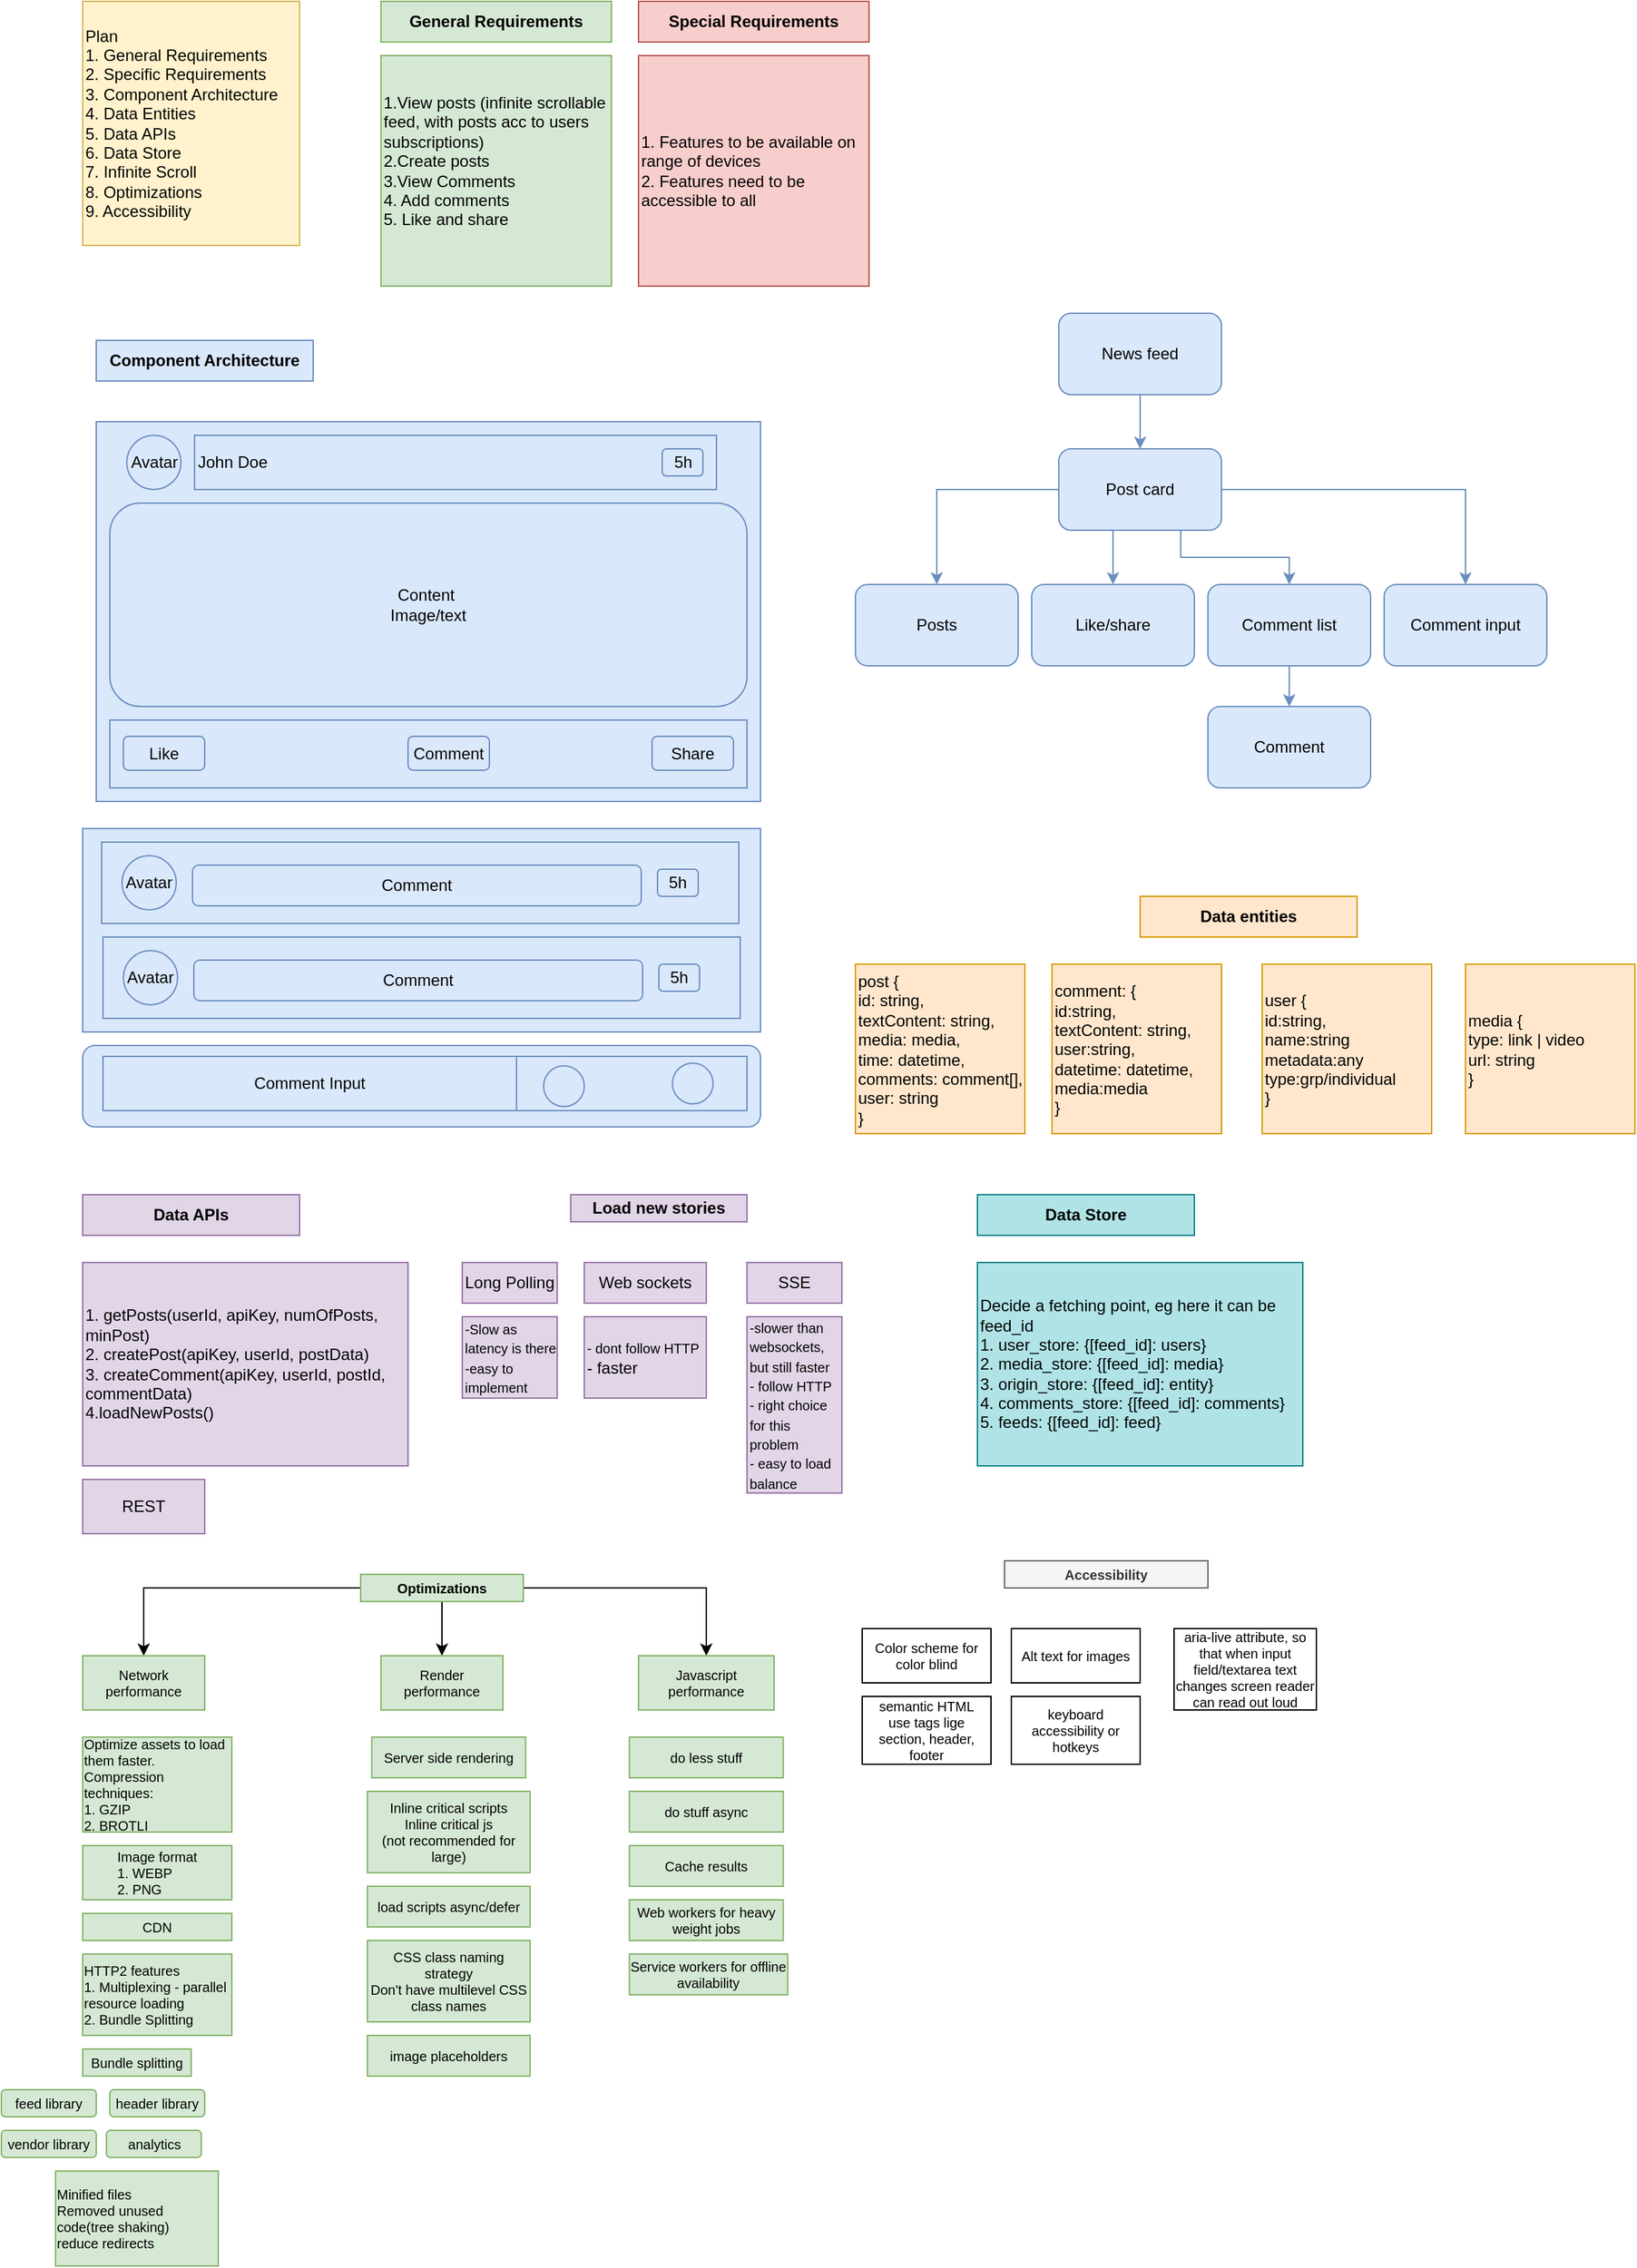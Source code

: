 <mxfile version="18.1.2" type="github">
  <diagram id="pV1UsLXD76Uy4-o15l10" name="Page-1">
    <mxGraphModel dx="574" dy="319" grid="1" gridSize="10" guides="1" tooltips="1" connect="1" arrows="1" fold="1" page="1" pageScale="1" pageWidth="850" pageHeight="1100" math="0" shadow="0">
      <root>
        <mxCell id="0" />
        <mxCell id="1" parent="0" />
        <mxCell id="sOp1A83OYoMBxLgUxcqA-18" value="" style="rounded=0;whiteSpace=wrap;html=1;fillColor=#dae8fc;strokeColor=#6c8ebf;" vertex="1" parent="1">
          <mxGeometry x="70" y="650" width="500" height="150" as="geometry" />
        </mxCell>
        <mxCell id="sOp1A83OYoMBxLgUxcqA-24" value="" style="rounded=0;whiteSpace=wrap;html=1;fillColor=#dae8fc;strokeColor=#6c8ebf;" vertex="1" parent="1">
          <mxGeometry x="84" y="660" width="470" height="60" as="geometry" />
        </mxCell>
        <mxCell id="sOp1A83OYoMBxLgUxcqA-1" value="Plan&lt;br&gt;1. General Requirements&lt;br&gt;2. Specific Requirements&lt;br&gt;3. Component Architecture&lt;br&gt;4. Data Entities&lt;br&gt;5. Data APIs&lt;br&gt;6. Data Store&lt;br&gt;7. Infinite Scroll&lt;br&gt;8. Optimizations&lt;br&gt;9. Accessibility" style="rounded=0;whiteSpace=wrap;html=1;align=left;fillColor=#fff2cc;strokeColor=#d6b656;" vertex="1" parent="1">
          <mxGeometry x="70" y="40" width="160" height="180" as="geometry" />
        </mxCell>
        <mxCell id="sOp1A83OYoMBxLgUxcqA-2" value="&lt;b&gt;General Requirements&lt;/b&gt;" style="rounded=0;whiteSpace=wrap;html=1;fillColor=#d5e8d4;strokeColor=#82b366;" vertex="1" parent="1">
          <mxGeometry x="290" y="40" width="170" height="30" as="geometry" />
        </mxCell>
        <mxCell id="sOp1A83OYoMBxLgUxcqA-3" value="1.View posts (infinite scrollable feed, with posts acc to users subscriptions)&lt;br&gt;&lt;div style=&quot;&quot;&gt;&lt;span style=&quot;background-color: initial;&quot;&gt;2.Create posts&lt;/span&gt;&lt;/div&gt;&lt;div style=&quot;&quot;&gt;&lt;span style=&quot;background-color: initial;&quot;&gt;3.View Comments&lt;/span&gt;&lt;/div&gt;&lt;div style=&quot;&quot;&gt;&lt;span style=&quot;background-color: initial;&quot;&gt;4. Add comments&lt;/span&gt;&lt;/div&gt;&lt;div style=&quot;&quot;&gt;&lt;span style=&quot;background-color: initial;&quot;&gt;5. Like and share&lt;/span&gt;&lt;/div&gt;&lt;div style=&quot;&quot;&gt;&lt;span style=&quot;background-color: initial;&quot;&gt;&lt;br&gt;&lt;/span&gt;&lt;/div&gt;" style="rounded=0;whiteSpace=wrap;html=1;align=left;fillColor=#d5e8d4;strokeColor=#82b366;" vertex="1" parent="1">
          <mxGeometry x="290" y="80" width="170" height="170" as="geometry" />
        </mxCell>
        <mxCell id="sOp1A83OYoMBxLgUxcqA-4" value="&lt;b&gt;Special Requirements&lt;/b&gt;" style="rounded=0;whiteSpace=wrap;html=1;fillColor=#f8cecc;strokeColor=#b85450;" vertex="1" parent="1">
          <mxGeometry x="480" y="40" width="170" height="30" as="geometry" />
        </mxCell>
        <mxCell id="sOp1A83OYoMBxLgUxcqA-5" value="1. Features to be available on range of devices&lt;br&gt;2. Features need to be accessible to all" style="rounded=0;whiteSpace=wrap;html=1;align=left;fillColor=#f8cecc;strokeColor=#b85450;" vertex="1" parent="1">
          <mxGeometry x="480" y="80" width="170" height="170" as="geometry" />
        </mxCell>
        <mxCell id="sOp1A83OYoMBxLgUxcqA-6" value="&lt;b&gt;Component Architecture&lt;/b&gt;" style="rounded=0;whiteSpace=wrap;html=1;fillColor=#dae8fc;strokeColor=#6c8ebf;" vertex="1" parent="1">
          <mxGeometry x="80" y="290" width="160" height="30" as="geometry" />
        </mxCell>
        <mxCell id="sOp1A83OYoMBxLgUxcqA-7" value="" style="rounded=0;whiteSpace=wrap;html=1;fillColor=#dae8fc;strokeColor=#6c8ebf;" vertex="1" parent="1">
          <mxGeometry x="80" y="350" width="490" height="280" as="geometry" />
        </mxCell>
        <mxCell id="sOp1A83OYoMBxLgUxcqA-9" value="Avatar" style="ellipse;whiteSpace=wrap;html=1;aspect=fixed;fillColor=#dae8fc;strokeColor=#6c8ebf;" vertex="1" parent="1">
          <mxGeometry x="99" y="670" width="40" height="40" as="geometry" />
        </mxCell>
        <mxCell id="sOp1A83OYoMBxLgUxcqA-11" value="5h" style="rounded=1;whiteSpace=wrap;html=1;fillColor=#dae8fc;strokeColor=#6c8ebf;" vertex="1" parent="1">
          <mxGeometry x="494" y="680" width="30" height="20" as="geometry" />
        </mxCell>
        <mxCell id="sOp1A83OYoMBxLgUxcqA-12" value="Content&amp;nbsp;&lt;br&gt;Image/text" style="rounded=1;whiteSpace=wrap;html=1;fillColor=#dae8fc;strokeColor=#6c8ebf;" vertex="1" parent="1">
          <mxGeometry x="90" y="410" width="470" height="150" as="geometry" />
        </mxCell>
        <mxCell id="sOp1A83OYoMBxLgUxcqA-14" value="" style="rounded=0;whiteSpace=wrap;html=1;fillColor=#dae8fc;strokeColor=#6c8ebf;" vertex="1" parent="1">
          <mxGeometry x="90" y="570" width="470" height="50" as="geometry" />
        </mxCell>
        <mxCell id="sOp1A83OYoMBxLgUxcqA-15" value="Like" style="rounded=1;whiteSpace=wrap;html=1;fillColor=#dae8fc;strokeColor=#6c8ebf;" vertex="1" parent="1">
          <mxGeometry x="100" y="582" width="60" height="25" as="geometry" />
        </mxCell>
        <mxCell id="sOp1A83OYoMBxLgUxcqA-16" value="Comment" style="rounded=1;whiteSpace=wrap;html=1;fillColor=#dae8fc;strokeColor=#6c8ebf;" vertex="1" parent="1">
          <mxGeometry x="310" y="582" width="60" height="25" as="geometry" />
        </mxCell>
        <mxCell id="sOp1A83OYoMBxLgUxcqA-17" value="Share" style="rounded=1;whiteSpace=wrap;html=1;fillColor=#dae8fc;strokeColor=#6c8ebf;" vertex="1" parent="1">
          <mxGeometry x="490" y="582" width="60" height="25" as="geometry" />
        </mxCell>
        <mxCell id="sOp1A83OYoMBxLgUxcqA-19" value="Comment" style="rounded=1;whiteSpace=wrap;html=1;fillColor=#dae8fc;strokeColor=#6c8ebf;" vertex="1" parent="1">
          <mxGeometry x="151" y="677" width="331" height="30" as="geometry" />
        </mxCell>
        <mxCell id="sOp1A83OYoMBxLgUxcqA-35" value="Avatar" style="ellipse;whiteSpace=wrap;html=1;aspect=fixed;fillColor=#dae8fc;strokeColor=#6c8ebf;" vertex="1" parent="1">
          <mxGeometry x="102.5" y="360" width="40" height="40" as="geometry" />
        </mxCell>
        <mxCell id="sOp1A83OYoMBxLgUxcqA-36" value="John Doe" style="rounded=0;whiteSpace=wrap;html=1;align=left;fillColor=#dae8fc;strokeColor=#6c8ebf;" vertex="1" parent="1">
          <mxGeometry x="152.5" y="360" width="385" height="40" as="geometry" />
        </mxCell>
        <mxCell id="sOp1A83OYoMBxLgUxcqA-37" value="5h" style="rounded=1;whiteSpace=wrap;html=1;fillColor=#dae8fc;strokeColor=#6c8ebf;" vertex="1" parent="1">
          <mxGeometry x="497.5" y="370" width="30" height="20" as="geometry" />
        </mxCell>
        <mxCell id="sOp1A83OYoMBxLgUxcqA-38" value="" style="rounded=0;whiteSpace=wrap;html=1;fillColor=#dae8fc;strokeColor=#6c8ebf;" vertex="1" parent="1">
          <mxGeometry x="85" y="730" width="470" height="60" as="geometry" />
        </mxCell>
        <mxCell id="sOp1A83OYoMBxLgUxcqA-39" value="Avatar" style="ellipse;whiteSpace=wrap;html=1;aspect=fixed;fillColor=#dae8fc;strokeColor=#6c8ebf;" vertex="1" parent="1">
          <mxGeometry x="100" y="740" width="40" height="40" as="geometry" />
        </mxCell>
        <mxCell id="sOp1A83OYoMBxLgUxcqA-40" value="5h" style="rounded=1;whiteSpace=wrap;html=1;fillColor=#dae8fc;strokeColor=#6c8ebf;" vertex="1" parent="1">
          <mxGeometry x="495" y="750" width="30" height="20" as="geometry" />
        </mxCell>
        <mxCell id="sOp1A83OYoMBxLgUxcqA-41" value="Comment" style="rounded=1;whiteSpace=wrap;html=1;fillColor=#dae8fc;strokeColor=#6c8ebf;" vertex="1" parent="1">
          <mxGeometry x="152" y="747" width="331" height="30" as="geometry" />
        </mxCell>
        <mxCell id="sOp1A83OYoMBxLgUxcqA-42" value="" style="rounded=1;whiteSpace=wrap;html=1;fillColor=#dae8fc;strokeColor=#6c8ebf;" vertex="1" parent="1">
          <mxGeometry x="70" y="810" width="500" height="60" as="geometry" />
        </mxCell>
        <mxCell id="sOp1A83OYoMBxLgUxcqA-43" value="Comment Input" style="rounded=0;whiteSpace=wrap;html=1;fillColor=#dae8fc;strokeColor=#6c8ebf;" vertex="1" parent="1">
          <mxGeometry x="85" y="818" width="305" height="40" as="geometry" />
        </mxCell>
        <mxCell id="sOp1A83OYoMBxLgUxcqA-44" value="" style="rounded=0;whiteSpace=wrap;html=1;fillColor=#dae8fc;strokeColor=#6c8ebf;" vertex="1" parent="1">
          <mxGeometry x="390" y="818" width="170" height="40" as="geometry" />
        </mxCell>
        <mxCell id="sOp1A83OYoMBxLgUxcqA-45" value="" style="ellipse;whiteSpace=wrap;html=1;aspect=fixed;fillColor=#dae8fc;strokeColor=#6c8ebf;" vertex="1" parent="1">
          <mxGeometry x="410" y="825" width="30" height="30" as="geometry" />
        </mxCell>
        <mxCell id="sOp1A83OYoMBxLgUxcqA-46" value="" style="ellipse;whiteSpace=wrap;html=1;aspect=fixed;fillColor=#dae8fc;strokeColor=#6c8ebf;" vertex="1" parent="1">
          <mxGeometry x="505" y="823" width="30" height="30" as="geometry" />
        </mxCell>
        <mxCell id="sOp1A83OYoMBxLgUxcqA-55" style="edgeStyle=orthogonalEdgeStyle;rounded=0;orthogonalLoop=1;jettySize=auto;html=1;fillColor=#dae8fc;strokeColor=#6c8ebf;" edge="1" parent="1" source="sOp1A83OYoMBxLgUxcqA-47" target="sOp1A83OYoMBxLgUxcqA-52">
          <mxGeometry relative="1" as="geometry" />
        </mxCell>
        <mxCell id="sOp1A83OYoMBxLgUxcqA-57" style="edgeStyle=orthogonalEdgeStyle;rounded=0;orthogonalLoop=1;jettySize=auto;html=1;entryX=0.5;entryY=0;entryDx=0;entryDy=0;fillColor=#dae8fc;strokeColor=#6c8ebf;" edge="1" parent="1" source="sOp1A83OYoMBxLgUxcqA-47" target="sOp1A83OYoMBxLgUxcqA-54">
          <mxGeometry relative="1" as="geometry" />
        </mxCell>
        <mxCell id="sOp1A83OYoMBxLgUxcqA-62" style="edgeStyle=orthogonalEdgeStyle;rounded=0;orthogonalLoop=1;jettySize=auto;html=1;entryX=0.5;entryY=0;entryDx=0;entryDy=0;fillColor=#dae8fc;strokeColor=#6c8ebf;" edge="1" parent="1" source="sOp1A83OYoMBxLgUxcqA-47" target="sOp1A83OYoMBxLgUxcqA-53">
          <mxGeometry relative="1" as="geometry">
            <Array as="points">
              <mxPoint x="880" y="450" />
              <mxPoint x="960" y="450" />
            </Array>
          </mxGeometry>
        </mxCell>
        <mxCell id="sOp1A83OYoMBxLgUxcqA-64" value="" style="edgeStyle=orthogonalEdgeStyle;rounded=0;orthogonalLoop=1;jettySize=auto;html=1;fillColor=#dae8fc;strokeColor=#6c8ebf;" edge="1" parent="1" source="sOp1A83OYoMBxLgUxcqA-47" target="sOp1A83OYoMBxLgUxcqA-63">
          <mxGeometry relative="1" as="geometry">
            <Array as="points">
              <mxPoint x="830" y="440" />
              <mxPoint x="830" y="440" />
            </Array>
          </mxGeometry>
        </mxCell>
        <mxCell id="sOp1A83OYoMBxLgUxcqA-47" value="Post card" style="rounded=1;whiteSpace=wrap;html=1;fillColor=#dae8fc;strokeColor=#6c8ebf;" vertex="1" parent="1">
          <mxGeometry x="790" y="370" width="120" height="60" as="geometry" />
        </mxCell>
        <mxCell id="sOp1A83OYoMBxLgUxcqA-52" value="Posts" style="rounded=1;whiteSpace=wrap;html=1;fillColor=#dae8fc;strokeColor=#6c8ebf;" vertex="1" parent="1">
          <mxGeometry x="640" y="470" width="120" height="60" as="geometry" />
        </mxCell>
        <mxCell id="sOp1A83OYoMBxLgUxcqA-59" value="" style="edgeStyle=orthogonalEdgeStyle;rounded=0;orthogonalLoop=1;jettySize=auto;html=1;fillColor=#dae8fc;strokeColor=#6c8ebf;" edge="1" parent="1" source="sOp1A83OYoMBxLgUxcqA-53" target="sOp1A83OYoMBxLgUxcqA-58">
          <mxGeometry relative="1" as="geometry" />
        </mxCell>
        <mxCell id="sOp1A83OYoMBxLgUxcqA-53" value="Comment list" style="rounded=1;whiteSpace=wrap;html=1;fillColor=#dae8fc;strokeColor=#6c8ebf;" vertex="1" parent="1">
          <mxGeometry x="900" y="470" width="120" height="60" as="geometry" />
        </mxCell>
        <mxCell id="sOp1A83OYoMBxLgUxcqA-54" value="Comment input" style="rounded=1;whiteSpace=wrap;html=1;fillColor=#dae8fc;strokeColor=#6c8ebf;" vertex="1" parent="1">
          <mxGeometry x="1030" y="470" width="120" height="60" as="geometry" />
        </mxCell>
        <mxCell id="sOp1A83OYoMBxLgUxcqA-58" value="Comment" style="rounded=1;whiteSpace=wrap;html=1;fillColor=#dae8fc;strokeColor=#6c8ebf;" vertex="1" parent="1">
          <mxGeometry x="900" y="560" width="120" height="60" as="geometry" />
        </mxCell>
        <mxCell id="sOp1A83OYoMBxLgUxcqA-61" value="" style="edgeStyle=orthogonalEdgeStyle;rounded=0;orthogonalLoop=1;jettySize=auto;html=1;fillColor=#dae8fc;strokeColor=#6c8ebf;" edge="1" parent="1" source="sOp1A83OYoMBxLgUxcqA-60" target="sOp1A83OYoMBxLgUxcqA-47">
          <mxGeometry relative="1" as="geometry" />
        </mxCell>
        <mxCell id="sOp1A83OYoMBxLgUxcqA-60" value="News feed" style="rounded=1;whiteSpace=wrap;html=1;fillColor=#dae8fc;strokeColor=#6c8ebf;" vertex="1" parent="1">
          <mxGeometry x="790" y="270" width="120" height="60" as="geometry" />
        </mxCell>
        <mxCell id="sOp1A83OYoMBxLgUxcqA-63" value="Like/share" style="rounded=1;whiteSpace=wrap;html=1;fillColor=#dae8fc;strokeColor=#6c8ebf;" vertex="1" parent="1">
          <mxGeometry x="770" y="470" width="120" height="60" as="geometry" />
        </mxCell>
        <mxCell id="sOp1A83OYoMBxLgUxcqA-65" value="post {&lt;br&gt;id: string,&lt;br&gt;&lt;div style=&quot;&quot;&gt;textContent: string,&lt;/div&gt;&lt;div style=&quot;&quot;&gt;media: media,&lt;/div&gt;&lt;div style=&quot;&quot;&gt;time: datetime,&lt;/div&gt;&lt;div style=&quot;&quot;&gt;comments: comment[],&lt;/div&gt;&lt;div style=&quot;&quot;&gt;user: string&lt;/div&gt;}" style="whiteSpace=wrap;html=1;aspect=fixed;align=left;fillColor=#ffe6cc;strokeColor=#d79b00;" vertex="1" parent="1">
          <mxGeometry x="640" y="750" width="125" height="125" as="geometry" />
        </mxCell>
        <mxCell id="sOp1A83OYoMBxLgUxcqA-66" value="comment: {&lt;br&gt;id:string,&lt;br&gt;textContent: string,&lt;br&gt;user:string,&lt;br&gt;datetime: datetime,&lt;br&gt;media:media&lt;br&gt;}" style="whiteSpace=wrap;html=1;aspect=fixed;align=left;fillColor=#ffe6cc;strokeColor=#d79b00;" vertex="1" parent="1">
          <mxGeometry x="785" y="750" width="125" height="125" as="geometry" />
        </mxCell>
        <mxCell id="sOp1A83OYoMBxLgUxcqA-67" value="user {&lt;br&gt;id:string,&lt;br&gt;name:string&lt;br&gt;metadata:any&lt;br&gt;type:grp/individual&lt;br&gt;}" style="whiteSpace=wrap;html=1;aspect=fixed;align=left;fillColor=#ffe6cc;strokeColor=#d79b00;" vertex="1" parent="1">
          <mxGeometry x="940" y="750" width="125" height="125" as="geometry" />
        </mxCell>
        <mxCell id="sOp1A83OYoMBxLgUxcqA-68" value="media {&lt;br&gt;type: link | video&lt;br&gt;url: string&lt;br&gt;}" style="whiteSpace=wrap;html=1;aspect=fixed;align=left;fillColor=#ffe6cc;strokeColor=#d79b00;" vertex="1" parent="1">
          <mxGeometry x="1090" y="750" width="125" height="125" as="geometry" />
        </mxCell>
        <mxCell id="sOp1A83OYoMBxLgUxcqA-69" value="&lt;b&gt;Data entities&lt;/b&gt;" style="rounded=0;whiteSpace=wrap;html=1;fillColor=#ffe6cc;strokeColor=#d79b00;" vertex="1" parent="1">
          <mxGeometry x="850" y="700" width="160" height="30" as="geometry" />
        </mxCell>
        <mxCell id="sOp1A83OYoMBxLgUxcqA-70" value="&lt;b&gt;Data APIs&lt;/b&gt;" style="rounded=0;whiteSpace=wrap;html=1;fillColor=#e1d5e7;strokeColor=#9673a6;" vertex="1" parent="1">
          <mxGeometry x="70" y="920" width="160" height="30" as="geometry" />
        </mxCell>
        <mxCell id="sOp1A83OYoMBxLgUxcqA-71" value="1. getPosts(userId, apiKey, numOfPosts, minPost)&lt;br&gt;2. createPost(apiKey, userId, postData)&lt;br&gt;3. createComment(apiKey, userId, postId, commentData)&amp;nbsp;&lt;br&gt;4.loadNewPosts()" style="rounded=0;whiteSpace=wrap;html=1;align=left;fillColor=#e1d5e7;strokeColor=#9673a6;" vertex="1" parent="1">
          <mxGeometry x="70" y="970" width="240" height="150" as="geometry" />
        </mxCell>
        <mxCell id="sOp1A83OYoMBxLgUxcqA-72" value="&lt;b&gt;Data Store&lt;/b&gt;" style="rounded=0;whiteSpace=wrap;html=1;fillColor=#b0e3e6;strokeColor=#0e8088;" vertex="1" parent="1">
          <mxGeometry x="730" y="920" width="160" height="30" as="geometry" />
        </mxCell>
        <mxCell id="sOp1A83OYoMBxLgUxcqA-73" value="Decide a fetching point, eg here it can be feed_id&lt;br&gt;1. user_store: {[feed_id]: users}&lt;br&gt;2. media_store: {[feed_id]: media}&lt;br&gt;3. origin_store: {[feed_id]: entity}&lt;br&gt;4. comments_store: {[feed_id]: comments}&lt;br&gt;5. feeds: {[feed_id]: feed}" style="rounded=0;whiteSpace=wrap;html=1;align=left;fillColor=#b0e3e6;strokeColor=#0e8088;" vertex="1" parent="1">
          <mxGeometry x="730" y="970" width="240" height="150" as="geometry" />
        </mxCell>
        <mxCell id="sOp1A83OYoMBxLgUxcqA-74" value="REST" style="rounded=0;whiteSpace=wrap;html=1;fillColor=#e1d5e7;strokeColor=#9673a6;" vertex="1" parent="1">
          <mxGeometry x="70" y="1130" width="90" height="40" as="geometry" />
        </mxCell>
        <mxCell id="sOp1A83OYoMBxLgUxcqA-75" value="&lt;b&gt;Load new stories&lt;/b&gt;" style="rounded=0;whiteSpace=wrap;html=1;fillColor=#e1d5e7;strokeColor=#9673a6;" vertex="1" parent="1">
          <mxGeometry x="430" y="920" width="130" height="20" as="geometry" />
        </mxCell>
        <mxCell id="sOp1A83OYoMBxLgUxcqA-76" value="SSE" style="rounded=0;whiteSpace=wrap;html=1;fillColor=#e1d5e7;strokeColor=#9673a6;" vertex="1" parent="1">
          <mxGeometry x="560" y="970" width="70" height="30" as="geometry" />
        </mxCell>
        <mxCell id="sOp1A83OYoMBxLgUxcqA-77" value="Web sockets" style="rounded=0;whiteSpace=wrap;html=1;fillColor=#e1d5e7;strokeColor=#9673a6;" vertex="1" parent="1">
          <mxGeometry x="440" y="970" width="90" height="30" as="geometry" />
        </mxCell>
        <mxCell id="sOp1A83OYoMBxLgUxcqA-78" value="Long Polling" style="rounded=0;whiteSpace=wrap;html=1;fillColor=#e1d5e7;strokeColor=#9673a6;" vertex="1" parent="1">
          <mxGeometry x="350" y="970" width="70" height="30" as="geometry" />
        </mxCell>
        <mxCell id="sOp1A83OYoMBxLgUxcqA-79" value="&lt;font style=&quot;font-size: 10px;&quot;&gt;-Slow as latency is there&lt;br&gt;-easy to implement&lt;/font&gt;" style="rounded=0;whiteSpace=wrap;html=1;align=left;fillColor=#e1d5e7;strokeColor=#9673a6;" vertex="1" parent="1">
          <mxGeometry x="350" y="1010" width="70" height="60" as="geometry" />
        </mxCell>
        <mxCell id="sOp1A83OYoMBxLgUxcqA-80" value="&lt;span style=&quot;font-size: 10px;&quot;&gt;- dont follow HTTP&lt;br&gt;&lt;/span&gt;- faster" style="rounded=0;whiteSpace=wrap;html=1;align=left;fillColor=#e1d5e7;strokeColor=#9673a6;" vertex="1" parent="1">
          <mxGeometry x="440" y="1010" width="90" height="60" as="geometry" />
        </mxCell>
        <mxCell id="sOp1A83OYoMBxLgUxcqA-81" value="&lt;span style=&quot;font-size: 10px;&quot;&gt;-slower than websockets, but still faster&lt;br&gt;- follow HTTP&lt;br&gt;- right choice for this problem&lt;br&gt;- easy to load balance&lt;br&gt;&lt;/span&gt;" style="rounded=0;whiteSpace=wrap;html=1;align=left;fillColor=#e1d5e7;strokeColor=#9673a6;" vertex="1" parent="1">
          <mxGeometry x="560" y="1010" width="70" height="130" as="geometry" />
        </mxCell>
        <mxCell id="sOp1A83OYoMBxLgUxcqA-86" value="" style="edgeStyle=orthogonalEdgeStyle;rounded=0;orthogonalLoop=1;jettySize=auto;html=1;fontSize=10;" edge="1" parent="1" source="sOp1A83OYoMBxLgUxcqA-82" target="sOp1A83OYoMBxLgUxcqA-84">
          <mxGeometry relative="1" as="geometry" />
        </mxCell>
        <mxCell id="sOp1A83OYoMBxLgUxcqA-87" style="edgeStyle=orthogonalEdgeStyle;rounded=0;orthogonalLoop=1;jettySize=auto;html=1;entryX=0.5;entryY=0;entryDx=0;entryDy=0;fontSize=10;" edge="1" parent="1" source="sOp1A83OYoMBxLgUxcqA-82" target="sOp1A83OYoMBxLgUxcqA-85">
          <mxGeometry relative="1" as="geometry" />
        </mxCell>
        <mxCell id="sOp1A83OYoMBxLgUxcqA-88" style="edgeStyle=orthogonalEdgeStyle;rounded=0;orthogonalLoop=1;jettySize=auto;html=1;entryX=0.5;entryY=0;entryDx=0;entryDy=0;fontSize=10;" edge="1" parent="1" source="sOp1A83OYoMBxLgUxcqA-82" target="sOp1A83OYoMBxLgUxcqA-83">
          <mxGeometry relative="1" as="geometry" />
        </mxCell>
        <mxCell id="sOp1A83OYoMBxLgUxcqA-82" value="&lt;b&gt;Optimizations&lt;/b&gt;" style="rounded=0;whiteSpace=wrap;html=1;fontSize=10;fillColor=#d5e8d4;strokeColor=#82b366;" vertex="1" parent="1">
          <mxGeometry x="275" y="1200" width="120" height="20" as="geometry" />
        </mxCell>
        <mxCell id="sOp1A83OYoMBxLgUxcqA-83" value="Javascript performance" style="rounded=0;whiteSpace=wrap;html=1;fontSize=10;fillColor=#d5e8d4;strokeColor=#82b366;" vertex="1" parent="1">
          <mxGeometry x="480" y="1260" width="100" height="40" as="geometry" />
        </mxCell>
        <mxCell id="sOp1A83OYoMBxLgUxcqA-84" value="Render performance" style="rounded=0;whiteSpace=wrap;html=1;fontSize=10;fillColor=#d5e8d4;strokeColor=#82b366;" vertex="1" parent="1">
          <mxGeometry x="290" y="1260" width="90" height="40" as="geometry" />
        </mxCell>
        <mxCell id="sOp1A83OYoMBxLgUxcqA-85" value="Network performance" style="rounded=0;whiteSpace=wrap;html=1;fontSize=10;fillColor=#d5e8d4;strokeColor=#82b366;" vertex="1" parent="1">
          <mxGeometry x="70" y="1260" width="90" height="40" as="geometry" />
        </mxCell>
        <mxCell id="sOp1A83OYoMBxLgUxcqA-89" value="&lt;div style=&quot;text-align: left;&quot;&gt;&lt;span style=&quot;background-color: initial;&quot;&gt;Optimize assets to load them faster.&lt;/span&gt;&lt;/div&gt;&lt;div style=&quot;text-align: left;&quot;&gt;&lt;span style=&quot;background-color: initial;&quot;&gt;Compression techniques:&lt;/span&gt;&lt;/div&gt;&lt;div style=&quot;text-align: left;&quot;&gt;&lt;span style=&quot;background-color: initial;&quot;&gt;1. GZIP&lt;/span&gt;&lt;/div&gt;&lt;div style=&quot;text-align: left;&quot;&gt;&lt;span style=&quot;background-color: initial;&quot;&gt;2. BROTLI&lt;/span&gt;&lt;/div&gt;" style="rounded=0;whiteSpace=wrap;html=1;fontSize=10;fillColor=#d5e8d4;strokeColor=#82b366;" vertex="1" parent="1">
          <mxGeometry x="70" y="1320" width="110" height="70" as="geometry" />
        </mxCell>
        <mxCell id="sOp1A83OYoMBxLgUxcqA-90" value="&lt;div style=&quot;text-align: left;&quot;&gt;&lt;span style=&quot;background-color: initial;&quot;&gt;Image format&lt;/span&gt;&lt;/div&gt;&lt;div style=&quot;text-align: left;&quot;&gt;&lt;span style=&quot;background-color: initial;&quot;&gt;1. WEBP&lt;/span&gt;&lt;/div&gt;&lt;div style=&quot;text-align: left;&quot;&gt;&lt;span style=&quot;background-color: initial;&quot;&gt;2. PNG&lt;/span&gt;&lt;/div&gt;" style="rounded=0;whiteSpace=wrap;html=1;fontSize=10;fillColor=#d5e8d4;strokeColor=#82b366;" vertex="1" parent="1">
          <mxGeometry x="70" y="1400" width="110" height="40" as="geometry" />
        </mxCell>
        <mxCell id="sOp1A83OYoMBxLgUxcqA-91" value="CDN" style="rounded=0;whiteSpace=wrap;html=1;fontSize=10;fillColor=#d5e8d4;strokeColor=#82b366;" vertex="1" parent="1">
          <mxGeometry x="70" y="1450" width="110" height="20" as="geometry" />
        </mxCell>
        <mxCell id="sOp1A83OYoMBxLgUxcqA-92" value="&lt;div style=&quot;text-align: left;&quot;&gt;&lt;span style=&quot;background-color: initial;&quot;&gt;HTTP2 features&lt;/span&gt;&lt;/div&gt;&lt;div style=&quot;text-align: left;&quot;&gt;&lt;span style=&quot;background-color: initial;&quot;&gt;1. Multiplexing -&amp;nbsp;&lt;/span&gt;&lt;span style=&quot;background-color: initial;&quot;&gt;parallel resource loading&lt;/span&gt;&lt;/div&gt;&lt;div style=&quot;text-align: left;&quot;&gt;2. Bundle Splitting&lt;/div&gt;" style="rounded=0;whiteSpace=wrap;html=1;fontSize=10;fillColor=#d5e8d4;strokeColor=#82b366;" vertex="1" parent="1">
          <mxGeometry x="70" y="1480" width="110" height="60" as="geometry" />
        </mxCell>
        <mxCell id="sOp1A83OYoMBxLgUxcqA-93" value="Bundle splitting" style="rounded=0;whiteSpace=wrap;html=1;fontSize=10;fillColor=#d5e8d4;strokeColor=#82b366;" vertex="1" parent="1">
          <mxGeometry x="70" y="1550" width="80" height="20" as="geometry" />
        </mxCell>
        <mxCell id="sOp1A83OYoMBxLgUxcqA-94" value="feed library" style="rounded=1;whiteSpace=wrap;html=1;fontSize=10;fillColor=#d5e8d4;strokeColor=#82b366;" vertex="1" parent="1">
          <mxGeometry x="10" y="1580" width="70" height="20" as="geometry" />
        </mxCell>
        <mxCell id="sOp1A83OYoMBxLgUxcqA-95" value="header library" style="rounded=1;whiteSpace=wrap;html=1;fontSize=10;fillColor=#d5e8d4;strokeColor=#82b366;" vertex="1" parent="1">
          <mxGeometry x="90" y="1580" width="70" height="20" as="geometry" />
        </mxCell>
        <mxCell id="sOp1A83OYoMBxLgUxcqA-96" value="vendor library" style="rounded=1;whiteSpace=wrap;html=1;fontSize=10;fillColor=#d5e8d4;strokeColor=#82b366;" vertex="1" parent="1">
          <mxGeometry x="10" y="1610" width="70" height="20" as="geometry" />
        </mxCell>
        <mxCell id="sOp1A83OYoMBxLgUxcqA-97" value="analytics" style="rounded=1;whiteSpace=wrap;html=1;fontSize=10;fillColor=#d5e8d4;strokeColor=#82b366;" vertex="1" parent="1">
          <mxGeometry x="87.5" y="1610" width="70" height="20" as="geometry" />
        </mxCell>
        <mxCell id="sOp1A83OYoMBxLgUxcqA-98" value="Server side rendering" style="rounded=0;whiteSpace=wrap;html=1;fontSize=10;fillColor=#d5e8d4;strokeColor=#82b366;" vertex="1" parent="1">
          <mxGeometry x="283.25" y="1320" width="113.5" height="30" as="geometry" />
        </mxCell>
        <mxCell id="sOp1A83OYoMBxLgUxcqA-99" value="Inline critical scripts&lt;br&gt;Inline critical js&lt;br&gt;(not recommended for large)" style="rounded=0;whiteSpace=wrap;html=1;fontSize=10;fillColor=#d5e8d4;strokeColor=#82b366;" vertex="1" parent="1">
          <mxGeometry x="280" y="1360" width="120" height="60" as="geometry" />
        </mxCell>
        <mxCell id="sOp1A83OYoMBxLgUxcqA-100" value="load scripts async/defer" style="rounded=0;whiteSpace=wrap;html=1;fontSize=10;fillColor=#d5e8d4;strokeColor=#82b366;" vertex="1" parent="1">
          <mxGeometry x="280" y="1430" width="120" height="30" as="geometry" />
        </mxCell>
        <mxCell id="sOp1A83OYoMBxLgUxcqA-101" value="do less stuff" style="rounded=0;whiteSpace=wrap;html=1;fontSize=10;fillColor=#d5e8d4;strokeColor=#82b366;" vertex="1" parent="1">
          <mxGeometry x="473.25" y="1320" width="113.5" height="30" as="geometry" />
        </mxCell>
        <mxCell id="sOp1A83OYoMBxLgUxcqA-102" value="do stuff async" style="rounded=0;whiteSpace=wrap;html=1;fontSize=10;fillColor=#d5e8d4;strokeColor=#82b366;" vertex="1" parent="1">
          <mxGeometry x="473.25" y="1360" width="113.5" height="30" as="geometry" />
        </mxCell>
        <mxCell id="sOp1A83OYoMBxLgUxcqA-103" value="Cache results" style="rounded=0;whiteSpace=wrap;html=1;fontSize=10;fillColor=#d5e8d4;strokeColor=#82b366;" vertex="1" parent="1">
          <mxGeometry x="473.25" y="1400" width="113.5" height="30" as="geometry" />
        </mxCell>
        <mxCell id="sOp1A83OYoMBxLgUxcqA-104" value="Web workers for heavy weight jobs" style="rounded=0;whiteSpace=wrap;html=1;fontSize=10;fillColor=#d5e8d4;strokeColor=#82b366;" vertex="1" parent="1">
          <mxGeometry x="473.25" y="1440" width="113.5" height="30" as="geometry" />
        </mxCell>
        <mxCell id="sOp1A83OYoMBxLgUxcqA-105" value="CSS class naming strategy&lt;br&gt;Don&#39;t have multilevel CSS class names" style="rounded=0;whiteSpace=wrap;html=1;fontSize=10;fillColor=#d5e8d4;strokeColor=#82b366;" vertex="1" parent="1">
          <mxGeometry x="280" y="1470" width="120" height="60" as="geometry" />
        </mxCell>
        <mxCell id="sOp1A83OYoMBxLgUxcqA-107" value="&lt;div style=&quot;text-align: left;&quot;&gt;&lt;span style=&quot;background-color: initial;&quot;&gt;Minified files&lt;/span&gt;&lt;/div&gt;&lt;div style=&quot;text-align: left;&quot;&gt;&lt;span style=&quot;background-color: initial;&quot;&gt;Removed unused code(tree shaking)&lt;/span&gt;&lt;/div&gt;&lt;div style=&quot;text-align: left;&quot;&gt;&lt;span style=&quot;background-color: initial;&quot;&gt;reduce redirects&lt;/span&gt;&lt;/div&gt;" style="rounded=0;whiteSpace=wrap;html=1;fontSize=10;fillColor=#d5e8d4;strokeColor=#82b366;" vertex="1" parent="1">
          <mxGeometry x="50" y="1640" width="120" height="70" as="geometry" />
        </mxCell>
        <mxCell id="sOp1A83OYoMBxLgUxcqA-108" value="&lt;b&gt;Accessibility&lt;/b&gt;" style="rounded=0;whiteSpace=wrap;html=1;fontSize=10;fillColor=#f5f5f5;fontColor=#333333;strokeColor=#666666;" vertex="1" parent="1">
          <mxGeometry x="750" y="1190" width="150" height="20" as="geometry" />
        </mxCell>
        <mxCell id="sOp1A83OYoMBxLgUxcqA-109" value="Color scheme for color blind" style="rounded=0;whiteSpace=wrap;html=1;fontSize=10;" vertex="1" parent="1">
          <mxGeometry x="645" y="1240" width="95" height="40" as="geometry" />
        </mxCell>
        <mxCell id="sOp1A83OYoMBxLgUxcqA-110" value="Alt text for images" style="rounded=0;whiteSpace=wrap;html=1;fontSize=10;" vertex="1" parent="1">
          <mxGeometry x="755" y="1240" width="95" height="40" as="geometry" />
        </mxCell>
        <mxCell id="sOp1A83OYoMBxLgUxcqA-111" value="aria-live attribute, so that when input field/textarea text changes screen reader can read out loud" style="rounded=0;whiteSpace=wrap;html=1;fontSize=10;" vertex="1" parent="1">
          <mxGeometry x="875" y="1240" width="105" height="60" as="geometry" />
        </mxCell>
        <mxCell id="sOp1A83OYoMBxLgUxcqA-112" value="semantic HTML&lt;br&gt;use tags lige section, header, footer" style="rounded=0;whiteSpace=wrap;html=1;fontSize=10;" vertex="1" parent="1">
          <mxGeometry x="645" y="1290" width="95" height="50" as="geometry" />
        </mxCell>
        <mxCell id="sOp1A83OYoMBxLgUxcqA-113" value="keyboard accessibility or hotkeys" style="rounded=0;whiteSpace=wrap;html=1;fontSize=10;" vertex="1" parent="1">
          <mxGeometry x="755" y="1290" width="95" height="50" as="geometry" />
        </mxCell>
        <mxCell id="sOp1A83OYoMBxLgUxcqA-114" value="image placeholders" style="rounded=0;whiteSpace=wrap;html=1;fontSize=10;fillColor=#d5e8d4;strokeColor=#82b366;" vertex="1" parent="1">
          <mxGeometry x="280" y="1540" width="120" height="30" as="geometry" />
        </mxCell>
        <mxCell id="sOp1A83OYoMBxLgUxcqA-115" value="Service workers for offline availability" style="rounded=0;whiteSpace=wrap;html=1;fontSize=10;fillColor=#d5e8d4;strokeColor=#82b366;" vertex="1" parent="1">
          <mxGeometry x="473.25" y="1480" width="116.75" height="30" as="geometry" />
        </mxCell>
      </root>
    </mxGraphModel>
  </diagram>
</mxfile>
